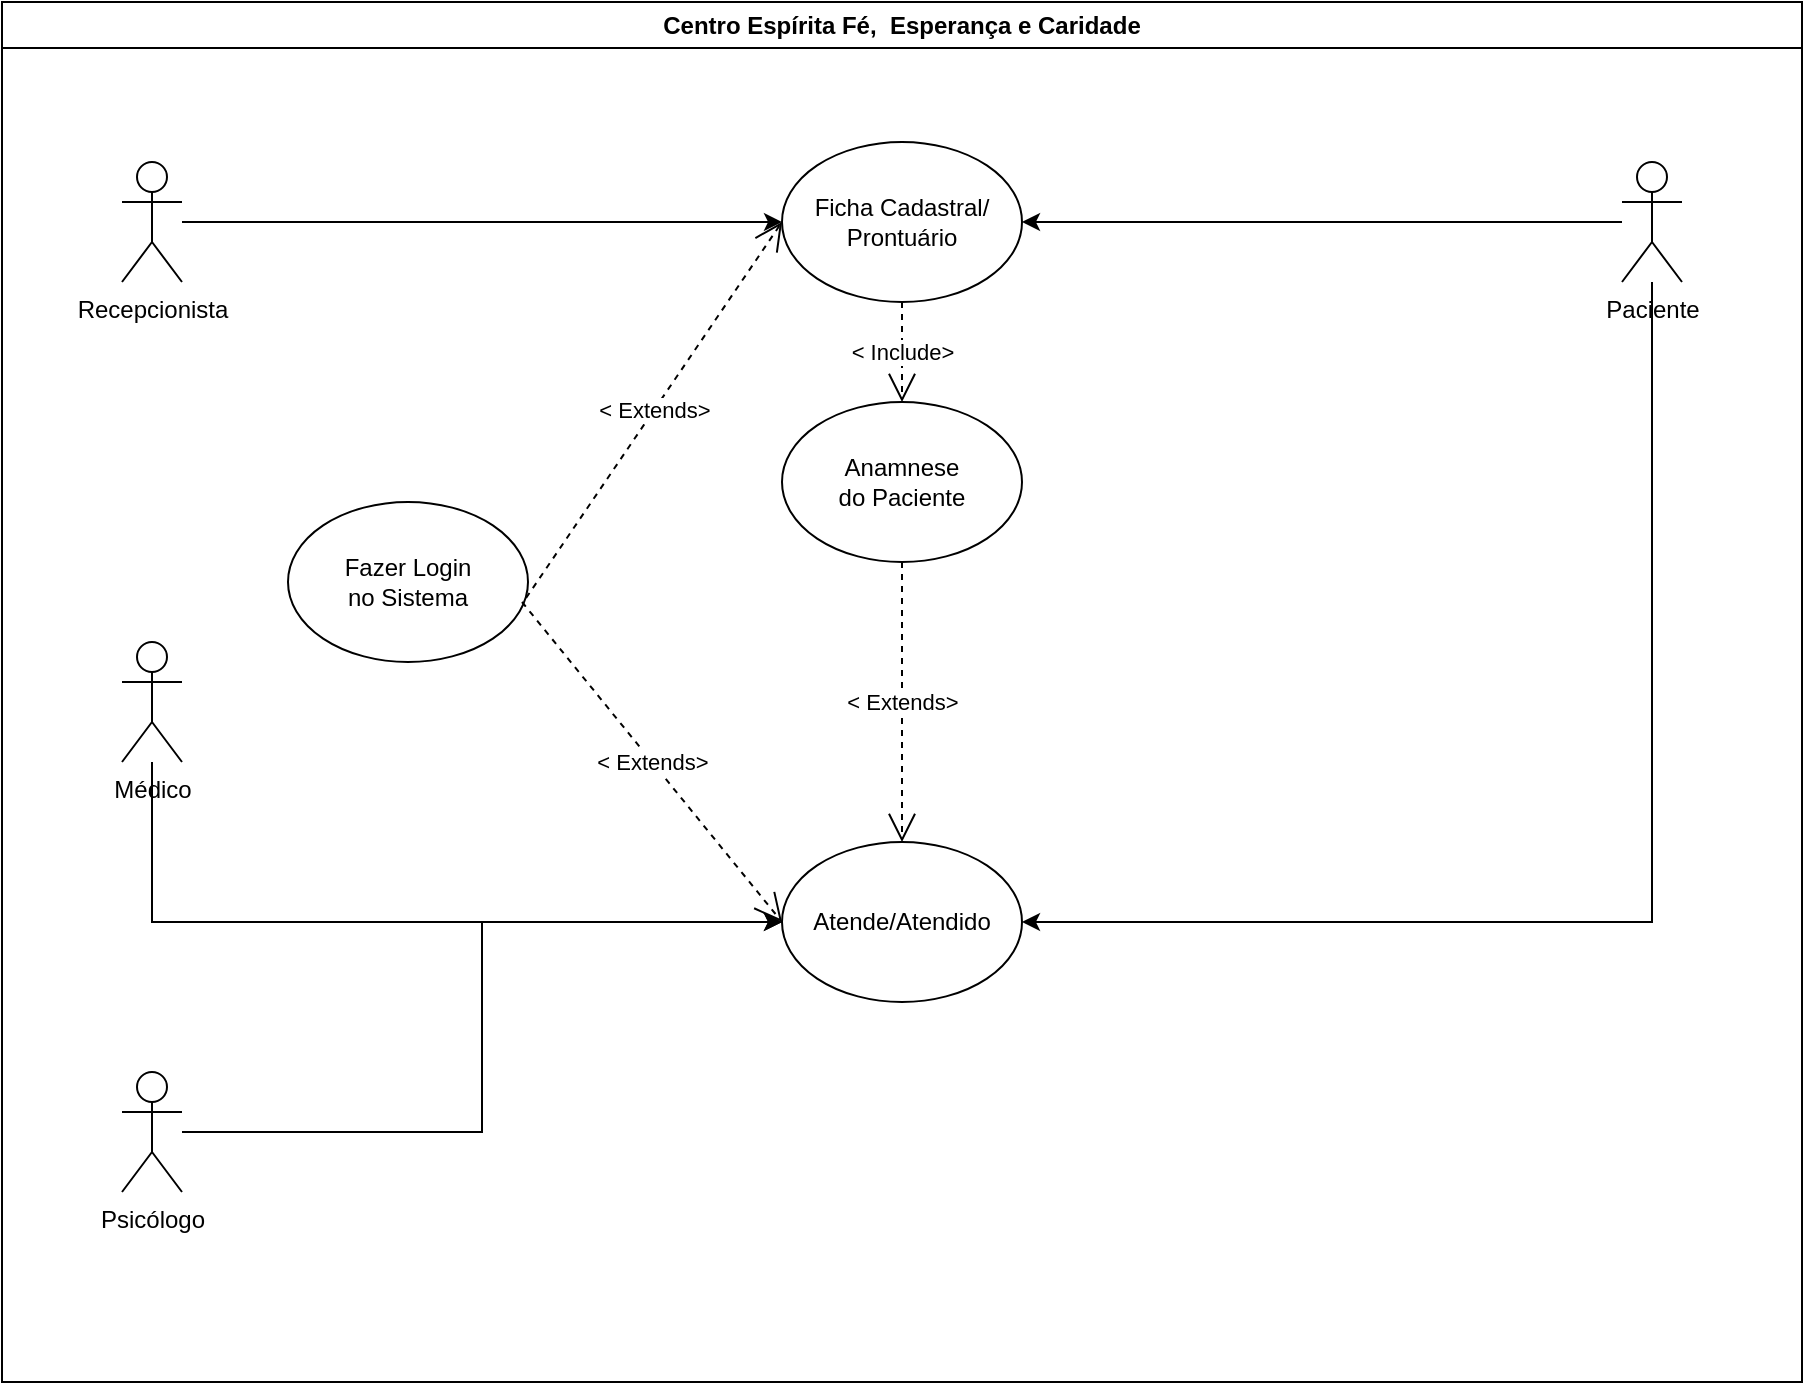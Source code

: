 <mxfile version="25.0.3">
  <diagram name="Página-1" id="nbZ9TwSlwpPmyjzD5ppw">
    <mxGraphModel dx="2253" dy="789" grid="1" gridSize="10" guides="1" tooltips="1" connect="1" arrows="1" fold="1" page="1" pageScale="1" pageWidth="827" pageHeight="1169" math="0" shadow="0">
      <root>
        <mxCell id="0" />
        <mxCell id="1" parent="0" />
        <mxCell id="_QcQ7Opsz5POp_0XnsTL-1" value="Centro Espírita Fé,&amp;nbsp; Esperança e Caridade" style="swimlane;whiteSpace=wrap;html=1;" vertex="1" parent="1">
          <mxGeometry x="-50" y="10" width="900" height="690" as="geometry" />
        </mxCell>
        <mxCell id="_QcQ7Opsz5POp_0XnsTL-11" style="edgeStyle=orthogonalEdgeStyle;rounded=0;orthogonalLoop=1;jettySize=auto;html=1;" edge="1" parent="_QcQ7Opsz5POp_0XnsTL-1" source="_QcQ7Opsz5POp_0XnsTL-2" target="_QcQ7Opsz5POp_0XnsTL-3">
          <mxGeometry relative="1" as="geometry" />
        </mxCell>
        <mxCell id="_QcQ7Opsz5POp_0XnsTL-2" value="Recepcionista" style="shape=umlActor;verticalLabelPosition=bottom;verticalAlign=top;html=1;outlineConnect=0;" vertex="1" parent="_QcQ7Opsz5POp_0XnsTL-1">
          <mxGeometry x="60" y="80" width="30" height="60" as="geometry" />
        </mxCell>
        <mxCell id="_QcQ7Opsz5POp_0XnsTL-3" value="Ficha Cadastral/&lt;br&gt;Prontuário" style="ellipse;whiteSpace=wrap;html=1;" vertex="1" parent="_QcQ7Opsz5POp_0XnsTL-1">
          <mxGeometry x="390" y="70" width="120" height="80" as="geometry" />
        </mxCell>
        <mxCell id="_QcQ7Opsz5POp_0XnsTL-4" value="Anamnese&lt;br&gt;do Paciente" style="ellipse;whiteSpace=wrap;html=1;" vertex="1" parent="_QcQ7Opsz5POp_0XnsTL-1">
          <mxGeometry x="390" y="200" width="120" height="80" as="geometry" />
        </mxCell>
        <mxCell id="_QcQ7Opsz5POp_0XnsTL-5" value="Fazer Login&lt;div&gt;no Sistema&lt;/div&gt;" style="ellipse;whiteSpace=wrap;html=1;" vertex="1" parent="_QcQ7Opsz5POp_0XnsTL-1">
          <mxGeometry x="143" y="250" width="120" height="80" as="geometry" />
        </mxCell>
        <mxCell id="_QcQ7Opsz5POp_0XnsTL-19" style="edgeStyle=orthogonalEdgeStyle;rounded=0;orthogonalLoop=1;jettySize=auto;html=1;" edge="1" parent="_QcQ7Opsz5POp_0XnsTL-1" source="_QcQ7Opsz5POp_0XnsTL-6" target="_QcQ7Opsz5POp_0XnsTL-7">
          <mxGeometry relative="1" as="geometry">
            <Array as="points">
              <mxPoint x="75" y="460" />
            </Array>
          </mxGeometry>
        </mxCell>
        <mxCell id="_QcQ7Opsz5POp_0XnsTL-6" value="Médico" style="shape=umlActor;verticalLabelPosition=bottom;verticalAlign=top;html=1;outlineConnect=0;" vertex="1" parent="_QcQ7Opsz5POp_0XnsTL-1">
          <mxGeometry x="60" y="320" width="30" height="60" as="geometry" />
        </mxCell>
        <mxCell id="_QcQ7Opsz5POp_0XnsTL-7" value="Atende/Atendido" style="ellipse;whiteSpace=wrap;html=1;" vertex="1" parent="_QcQ7Opsz5POp_0XnsTL-1">
          <mxGeometry x="390" y="420" width="120" height="80" as="geometry" />
        </mxCell>
        <mxCell id="_QcQ7Opsz5POp_0XnsTL-8" value="Psicólogo" style="shape=umlActor;verticalLabelPosition=bottom;verticalAlign=top;html=1;outlineConnect=0;" vertex="1" parent="_QcQ7Opsz5POp_0XnsTL-1">
          <mxGeometry x="60" y="535" width="30" height="60" as="geometry" />
        </mxCell>
        <mxCell id="_QcQ7Opsz5POp_0XnsTL-12" style="edgeStyle=orthogonalEdgeStyle;rounded=0;orthogonalLoop=1;jettySize=auto;html=1;entryX=1;entryY=0.5;entryDx=0;entryDy=0;" edge="1" parent="_QcQ7Opsz5POp_0XnsTL-1" source="_QcQ7Opsz5POp_0XnsTL-10" target="_QcQ7Opsz5POp_0XnsTL-3">
          <mxGeometry relative="1" as="geometry" />
        </mxCell>
        <mxCell id="_QcQ7Opsz5POp_0XnsTL-10" value="Paciente" style="shape=umlActor;verticalLabelPosition=bottom;verticalAlign=top;html=1;outlineConnect=0;" vertex="1" parent="_QcQ7Opsz5POp_0XnsTL-1">
          <mxGeometry x="810" y="80" width="30" height="60" as="geometry" />
        </mxCell>
        <mxCell id="_QcQ7Opsz5POp_0XnsTL-14" style="edgeStyle=orthogonalEdgeStyle;rounded=0;orthogonalLoop=1;jettySize=auto;html=1;entryX=1;entryY=0.5;entryDx=0;entryDy=0;" edge="1" parent="_QcQ7Opsz5POp_0XnsTL-1" source="_QcQ7Opsz5POp_0XnsTL-10" target="_QcQ7Opsz5POp_0XnsTL-7">
          <mxGeometry relative="1" as="geometry">
            <Array as="points">
              <mxPoint x="825" y="460" />
            </Array>
          </mxGeometry>
        </mxCell>
        <mxCell id="_QcQ7Opsz5POp_0XnsTL-16" value="&amp;lt; Extends&amp;gt;" style="endArrow=open;endSize=12;dashed=1;html=1;rounded=0;entryX=0;entryY=0.5;entryDx=0;entryDy=0;exitX=0.992;exitY=0.6;exitDx=0;exitDy=0;exitPerimeter=0;" edge="1" parent="_QcQ7Opsz5POp_0XnsTL-1" source="_QcQ7Opsz5POp_0XnsTL-5" target="_QcQ7Opsz5POp_0XnsTL-3">
          <mxGeometry width="160" relative="1" as="geometry">
            <mxPoint x="340" y="280" as="sourcePoint" />
            <mxPoint x="526" y="370" as="targetPoint" />
          </mxGeometry>
        </mxCell>
        <mxCell id="_QcQ7Opsz5POp_0XnsTL-15" value="&amp;lt; Extends&amp;gt;" style="endArrow=open;endSize=12;dashed=1;html=1;rounded=0;entryX=0;entryY=0.5;entryDx=0;entryDy=0;exitX=0.975;exitY=0.625;exitDx=0;exitDy=0;exitPerimeter=0;" edge="1" parent="_QcQ7Opsz5POp_0XnsTL-1" source="_QcQ7Opsz5POp_0XnsTL-5" target="_QcQ7Opsz5POp_0XnsTL-7">
          <mxGeometry width="160" relative="1" as="geometry">
            <mxPoint x="240" y="370" as="sourcePoint" />
            <mxPoint x="235" y="270" as="targetPoint" />
          </mxGeometry>
        </mxCell>
        <mxCell id="_QcQ7Opsz5POp_0XnsTL-18" style="edgeStyle=orthogonalEdgeStyle;rounded=0;orthogonalLoop=1;jettySize=auto;html=1;entryX=0;entryY=0.5;entryDx=0;entryDy=0;" edge="1" parent="_QcQ7Opsz5POp_0XnsTL-1" source="_QcQ7Opsz5POp_0XnsTL-8" target="_QcQ7Opsz5POp_0XnsTL-7">
          <mxGeometry relative="1" as="geometry">
            <mxPoint x="428" y="565" as="targetPoint" />
            <Array as="points" />
          </mxGeometry>
        </mxCell>
        <mxCell id="_QcQ7Opsz5POp_0XnsTL-20" value="&amp;lt; Include&amp;gt;" style="endArrow=open;endSize=12;dashed=1;html=1;rounded=0;exitX=0.5;exitY=1;exitDx=0;exitDy=0;" edge="1" parent="_QcQ7Opsz5POp_0XnsTL-1" source="_QcQ7Opsz5POp_0XnsTL-3" target="_QcQ7Opsz5POp_0XnsTL-4">
          <mxGeometry width="160" relative="1" as="geometry">
            <mxPoint x="400" y="120" as="sourcePoint" />
            <mxPoint x="273" y="300" as="targetPoint" />
          </mxGeometry>
        </mxCell>
        <mxCell id="_QcQ7Opsz5POp_0XnsTL-22" value="&amp;lt; Extends&amp;gt;" style="endArrow=open;endSize=12;dashed=1;html=1;rounded=0;entryX=0.5;entryY=0;entryDx=0;entryDy=0;exitX=0.5;exitY=1;exitDx=0;exitDy=0;" edge="1" parent="_QcQ7Opsz5POp_0XnsTL-1" source="_QcQ7Opsz5POp_0XnsTL-4" target="_QcQ7Opsz5POp_0XnsTL-7">
          <mxGeometry width="160" relative="1" as="geometry">
            <mxPoint x="380" y="320" as="sourcePoint" />
            <mxPoint x="530" y="370" as="targetPoint" />
          </mxGeometry>
        </mxCell>
      </root>
    </mxGraphModel>
  </diagram>
</mxfile>
